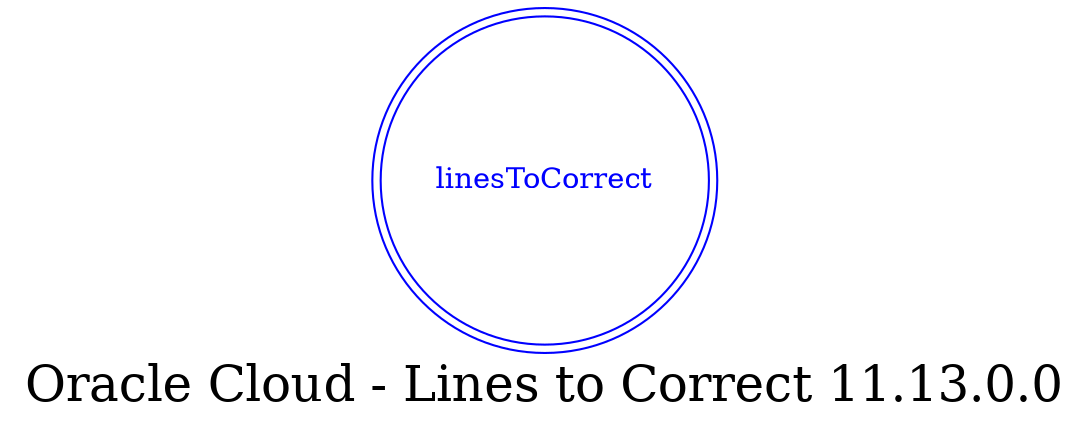 digraph LexiconGraph {
graph[label="Oracle Cloud - Lines to Correct 11.13.0.0", fontsize=24]
splines=true
"linesToCorrect" [color=blue, fontcolor=blue, shape=doublecircle]
}
